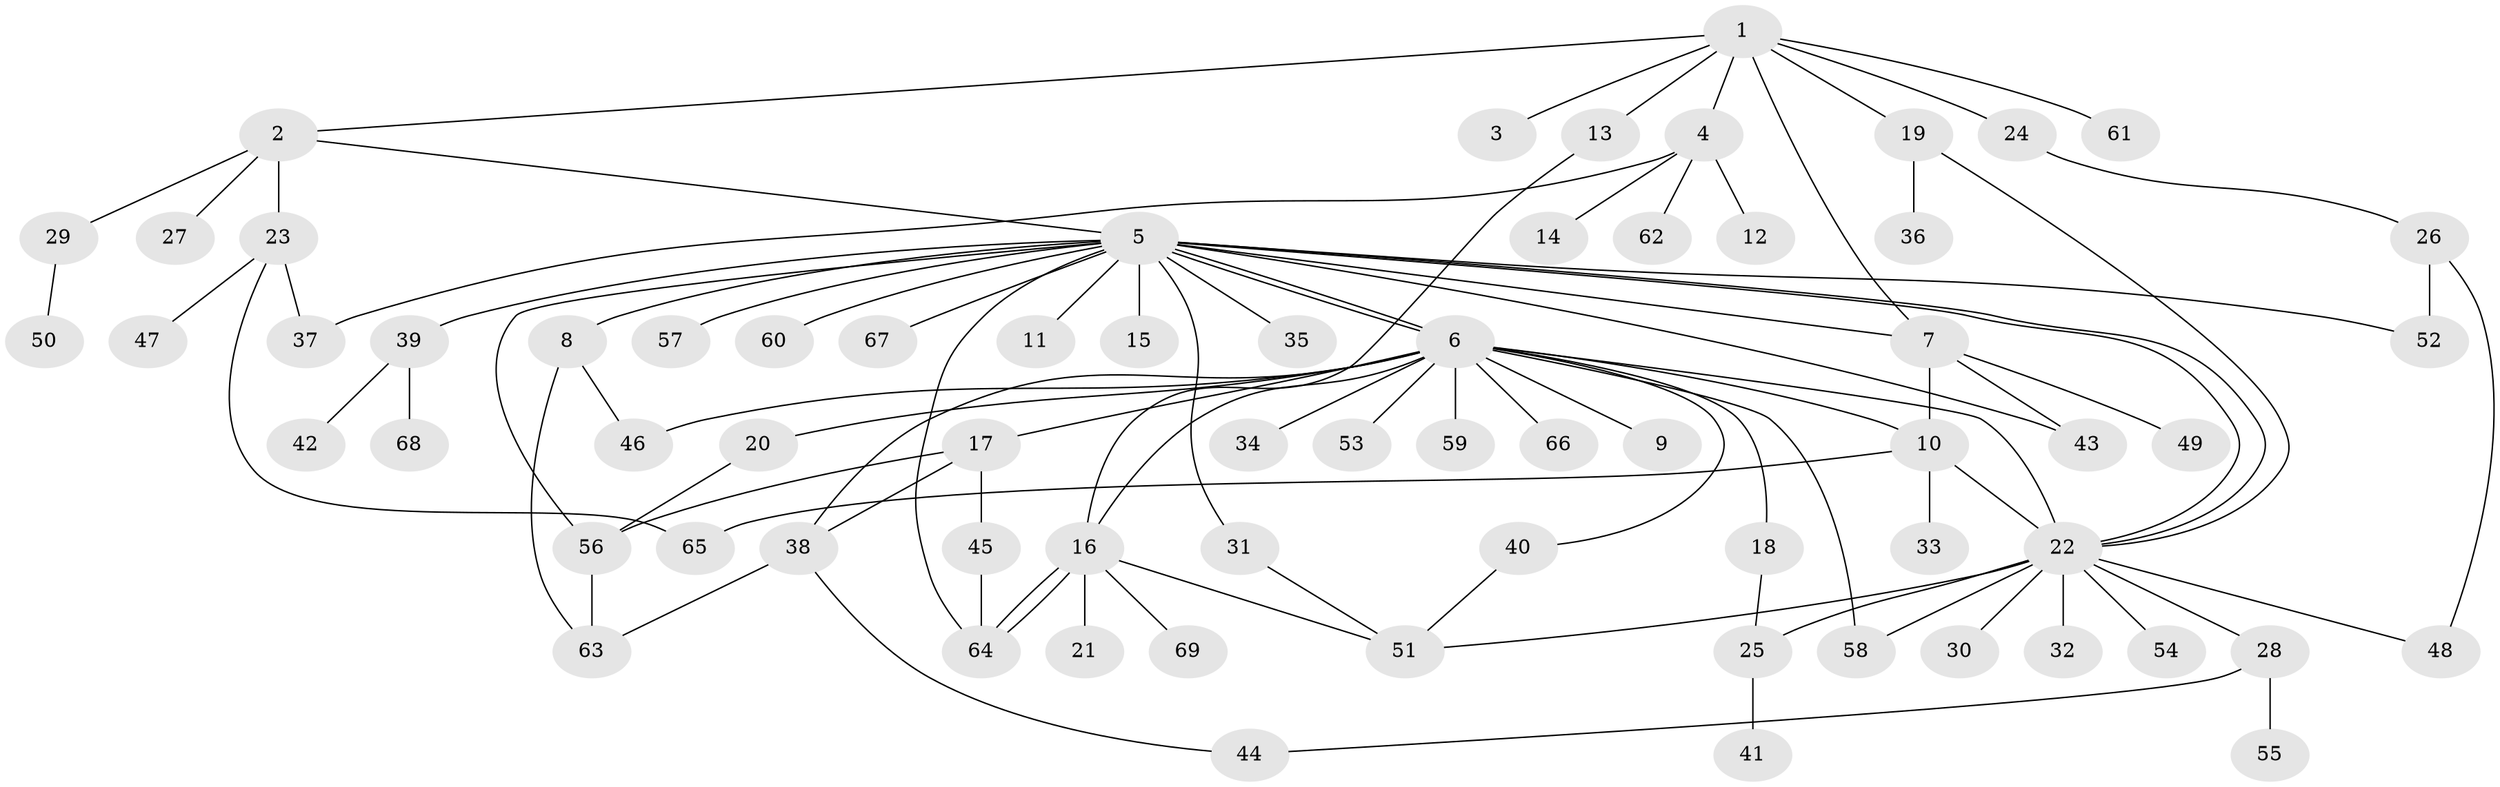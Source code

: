 // coarse degree distribution, {8: 0.1, 4: 0.1, 11: 0.05, 2: 0.1, 1: 0.55, 3: 0.1}
// Generated by graph-tools (version 1.1) at 2025/18/03/04/25 18:18:20]
// undirected, 69 vertices, 96 edges
graph export_dot {
graph [start="1"]
  node [color=gray90,style=filled];
  1;
  2;
  3;
  4;
  5;
  6;
  7;
  8;
  9;
  10;
  11;
  12;
  13;
  14;
  15;
  16;
  17;
  18;
  19;
  20;
  21;
  22;
  23;
  24;
  25;
  26;
  27;
  28;
  29;
  30;
  31;
  32;
  33;
  34;
  35;
  36;
  37;
  38;
  39;
  40;
  41;
  42;
  43;
  44;
  45;
  46;
  47;
  48;
  49;
  50;
  51;
  52;
  53;
  54;
  55;
  56;
  57;
  58;
  59;
  60;
  61;
  62;
  63;
  64;
  65;
  66;
  67;
  68;
  69;
  1 -- 2;
  1 -- 3;
  1 -- 4;
  1 -- 7;
  1 -- 13;
  1 -- 19;
  1 -- 24;
  1 -- 61;
  2 -- 5;
  2 -- 23;
  2 -- 27;
  2 -- 29;
  4 -- 12;
  4 -- 14;
  4 -- 37;
  4 -- 62;
  5 -- 6;
  5 -- 6;
  5 -- 7;
  5 -- 8;
  5 -- 11;
  5 -- 15;
  5 -- 22;
  5 -- 22;
  5 -- 31;
  5 -- 35;
  5 -- 39;
  5 -- 43;
  5 -- 52;
  5 -- 56;
  5 -- 57;
  5 -- 60;
  5 -- 64;
  5 -- 67;
  6 -- 9;
  6 -- 10;
  6 -- 16;
  6 -- 17;
  6 -- 18;
  6 -- 20;
  6 -- 22;
  6 -- 34;
  6 -- 38;
  6 -- 40;
  6 -- 46;
  6 -- 53;
  6 -- 58;
  6 -- 59;
  6 -- 66;
  7 -- 10;
  7 -- 43;
  7 -- 49;
  8 -- 46;
  8 -- 63;
  10 -- 22;
  10 -- 33;
  10 -- 65;
  13 -- 16;
  16 -- 21;
  16 -- 51;
  16 -- 64;
  16 -- 64;
  16 -- 69;
  17 -- 38;
  17 -- 45;
  17 -- 56;
  18 -- 25;
  19 -- 22;
  19 -- 36;
  20 -- 56;
  22 -- 25;
  22 -- 28;
  22 -- 30;
  22 -- 32;
  22 -- 48;
  22 -- 51;
  22 -- 54;
  22 -- 58;
  23 -- 37;
  23 -- 47;
  23 -- 65;
  24 -- 26;
  25 -- 41;
  26 -- 48;
  26 -- 52;
  28 -- 44;
  28 -- 55;
  29 -- 50;
  31 -- 51;
  38 -- 44;
  38 -- 63;
  39 -- 42;
  39 -- 68;
  40 -- 51;
  45 -- 64;
  56 -- 63;
}
